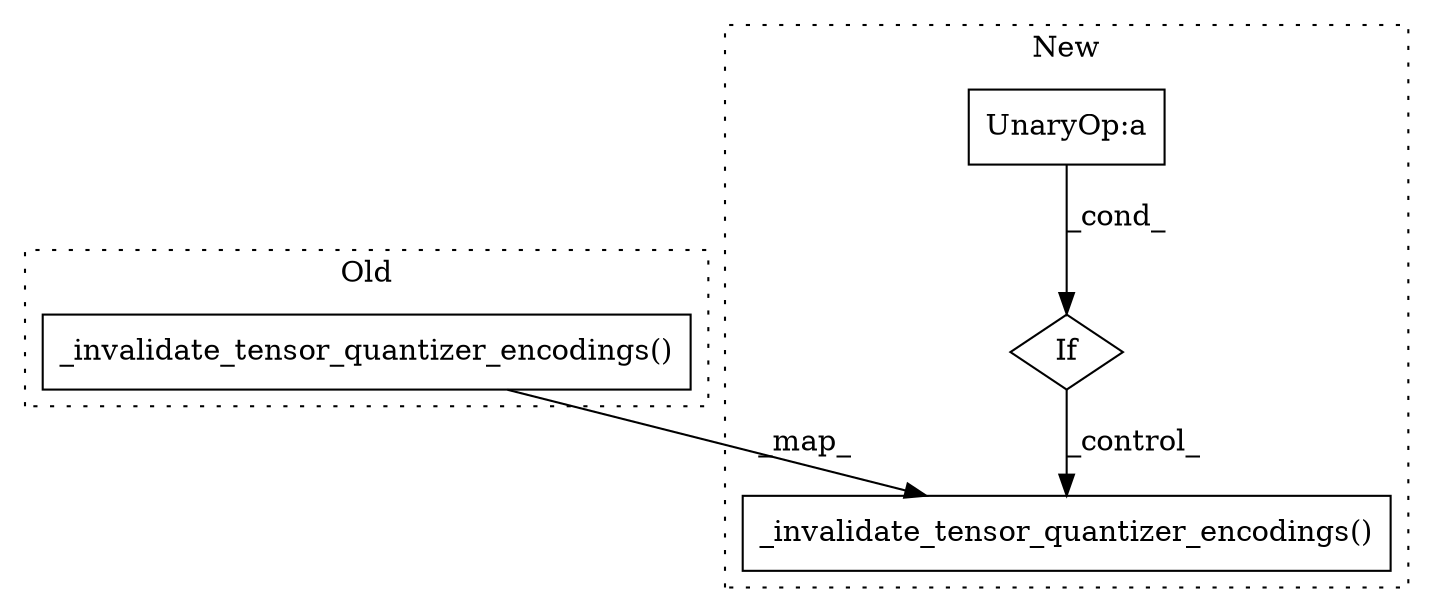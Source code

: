 digraph G {
subgraph cluster0 {
1 [label="_invalidate_tensor_quantizer_encodings()" a="75" s="8579" l="45" shape="box"];
label = "Old";
style="dotted";
}
subgraph cluster1 {
2 [label="_invalidate_tensor_quantizer_encodings()" a="75" s="8690" l="45" shape="box"];
3 [label="If" a="96" s="8497" l="3" shape="diamond"];
4 [label="UnaryOp:a" a="61" s="8500" l="28" shape="box"];
label = "New";
style="dotted";
}
1 -> 2 [label="_map_"];
3 -> 2 [label="_control_"];
4 -> 3 [label="_cond_"];
}